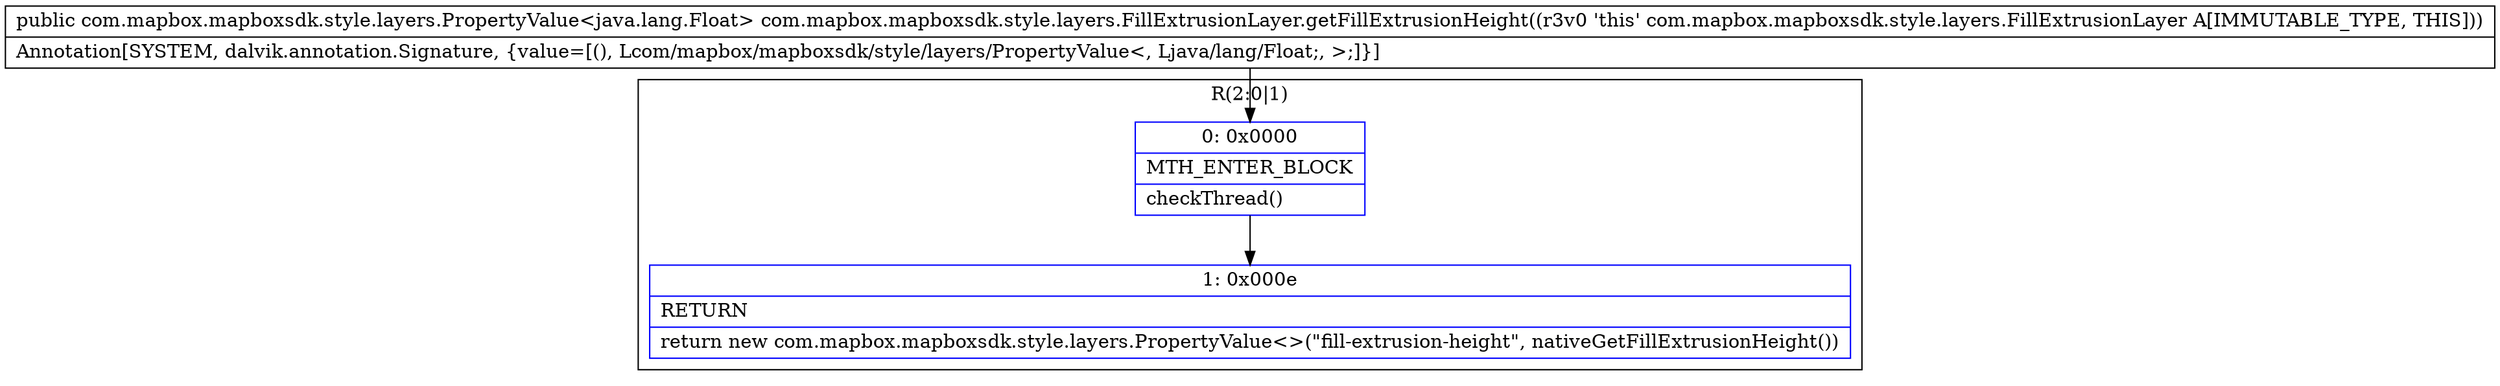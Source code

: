 digraph "CFG forcom.mapbox.mapboxsdk.style.layers.FillExtrusionLayer.getFillExtrusionHeight()Lcom\/mapbox\/mapboxsdk\/style\/layers\/PropertyValue;" {
subgraph cluster_Region_1085609615 {
label = "R(2:0|1)";
node [shape=record,color=blue];
Node_0 [shape=record,label="{0\:\ 0x0000|MTH_ENTER_BLOCK\l|checkThread()\l}"];
Node_1 [shape=record,label="{1\:\ 0x000e|RETURN\l|return new com.mapbox.mapboxsdk.style.layers.PropertyValue\<\>(\"fill\-extrusion\-height\", nativeGetFillExtrusionHeight())\l}"];
}
MethodNode[shape=record,label="{public com.mapbox.mapboxsdk.style.layers.PropertyValue\<java.lang.Float\> com.mapbox.mapboxsdk.style.layers.FillExtrusionLayer.getFillExtrusionHeight((r3v0 'this' com.mapbox.mapboxsdk.style.layers.FillExtrusionLayer A[IMMUTABLE_TYPE, THIS]))  | Annotation[SYSTEM, dalvik.annotation.Signature, \{value=[(), Lcom\/mapbox\/mapboxsdk\/style\/layers\/PropertyValue\<, Ljava\/lang\/Float;, \>;]\}]\l}"];
MethodNode -> Node_0;
Node_0 -> Node_1;
}

